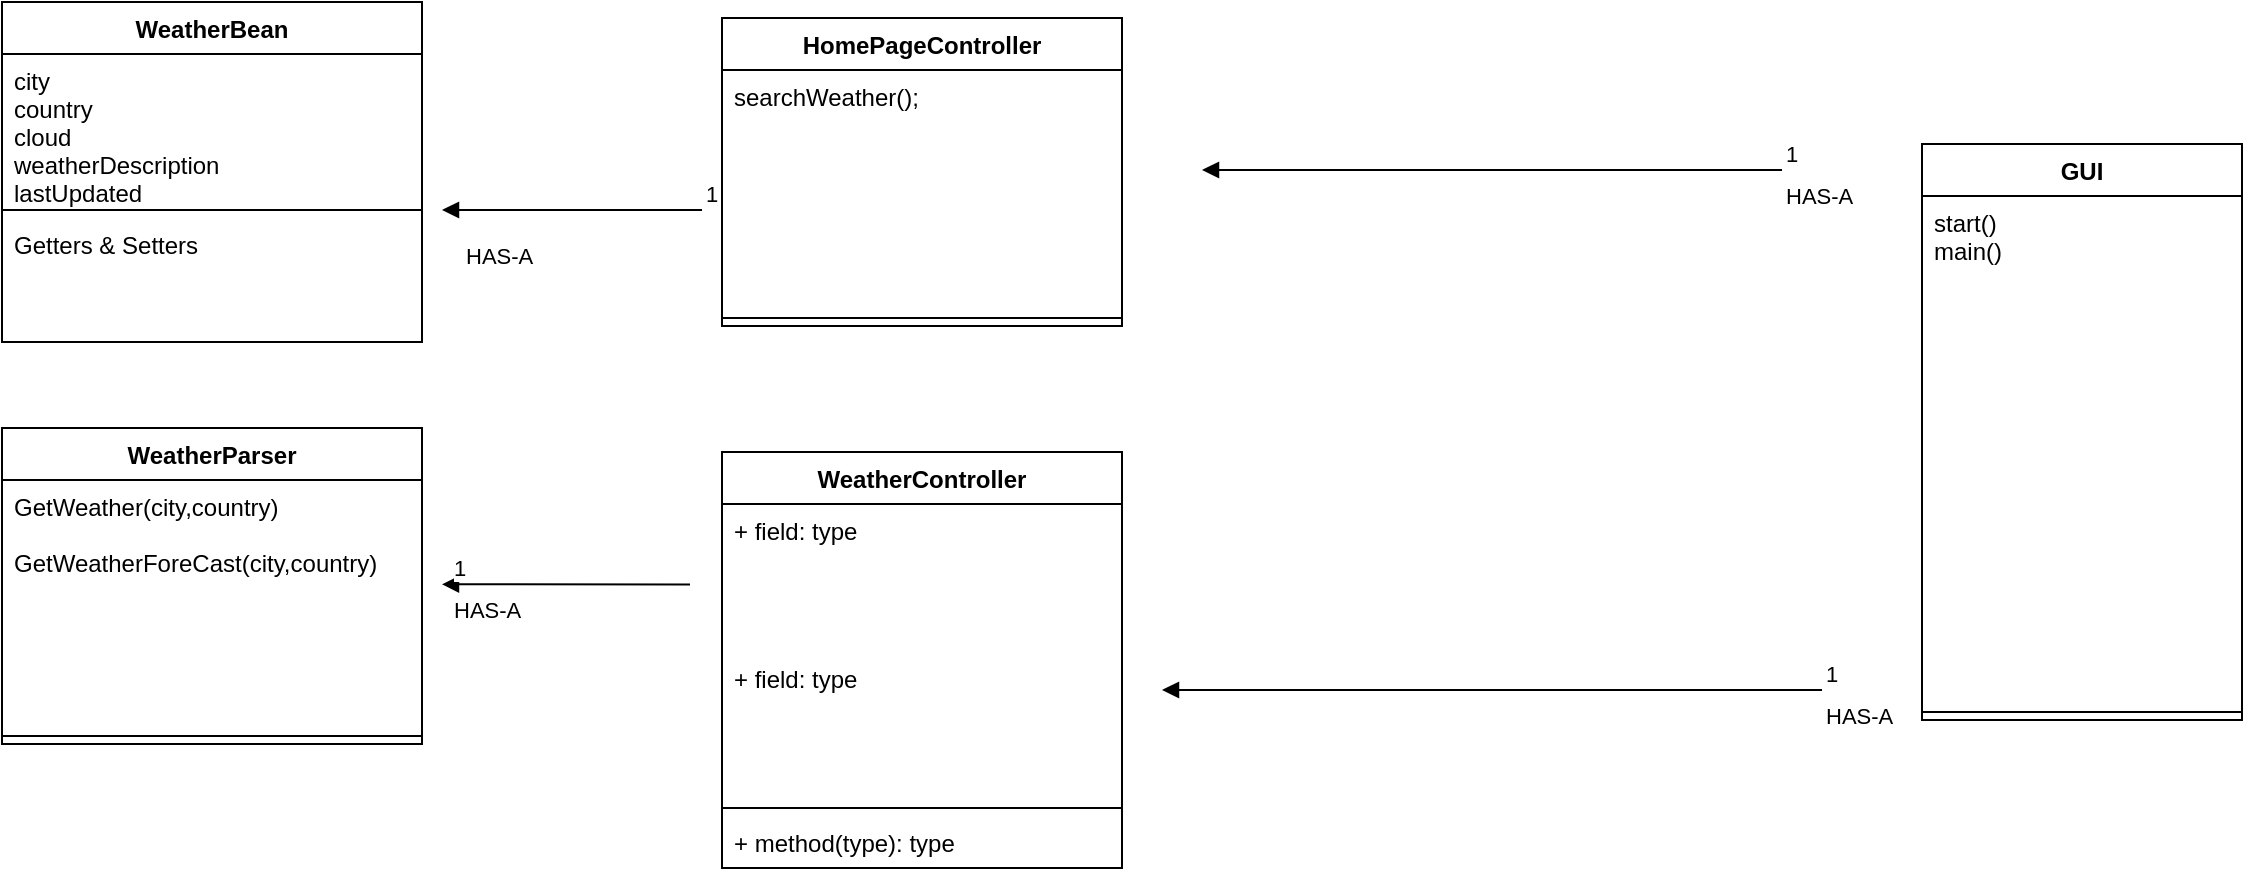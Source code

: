 <mxfile version="18.1.2" type="device"><diagram id="C5RBs43oDa-KdzZeNtuy" name="Page-1"><mxGraphModel dx="1730" dy="898" grid="1" gridSize="10" guides="1" tooltips="1" connect="1" arrows="1" fold="1" page="1" pageScale="1" pageWidth="827" pageHeight="1169" math="0" shadow="0"><root><mxCell id="WIyWlLk6GJQsqaUBKTNV-0"/><mxCell id="WIyWlLk6GJQsqaUBKTNV-1" parent="WIyWlLk6GJQsqaUBKTNV-0"/><mxCell id="gYVE31Jx7wYOtwvMOsd0-1" value="WeatherParser" style="swimlane;fontStyle=1;align=center;verticalAlign=top;childLayout=stackLayout;horizontal=1;startSize=26;horizontalStack=0;resizeParent=1;resizeParentMax=0;resizeLast=0;collapsible=1;marginBottom=0;" vertex="1" parent="WIyWlLk6GJQsqaUBKTNV-1"><mxGeometry y="439" width="210" height="158" as="geometry"/></mxCell><mxCell id="gYVE31Jx7wYOtwvMOsd0-37" value="GetWeather(city,country)&#10;&#10;GetWeatherForeCast(city,country)" style="text;strokeColor=none;fillColor=none;align=left;verticalAlign=top;spacingLeft=4;spacingRight=4;overflow=hidden;rotatable=0;points=[[0,0.5],[1,0.5]];portConstraint=eastwest;" vertex="1" parent="gYVE31Jx7wYOtwvMOsd0-1"><mxGeometry y="26" width="210" height="124" as="geometry"/></mxCell><mxCell id="gYVE31Jx7wYOtwvMOsd0-3" value="" style="line;strokeWidth=1;fillColor=none;align=left;verticalAlign=middle;spacingTop=-1;spacingLeft=3;spacingRight=3;rotatable=0;labelPosition=right;points=[];portConstraint=eastwest;" vertex="1" parent="gYVE31Jx7wYOtwvMOsd0-1"><mxGeometry y="150" width="210" height="8" as="geometry"/></mxCell><mxCell id="gYVE31Jx7wYOtwvMOsd0-9" value="GUI" style="swimlane;fontStyle=1;align=center;verticalAlign=top;childLayout=stackLayout;horizontal=1;startSize=26;horizontalStack=0;resizeParent=1;resizeParentMax=0;resizeLast=0;collapsible=1;marginBottom=0;" vertex="1" parent="WIyWlLk6GJQsqaUBKTNV-1"><mxGeometry x="960" y="297" width="160" height="288" as="geometry"/></mxCell><mxCell id="gYVE31Jx7wYOtwvMOsd0-10" value="start()&#10;main()" style="text;strokeColor=none;fillColor=none;align=left;verticalAlign=top;spacingLeft=4;spacingRight=4;overflow=hidden;rotatable=0;points=[[0,0.5],[1,0.5]];portConstraint=eastwest;" vertex="1" parent="gYVE31Jx7wYOtwvMOsd0-9"><mxGeometry y="26" width="160" height="254" as="geometry"/></mxCell><mxCell id="gYVE31Jx7wYOtwvMOsd0-11" value="" style="line;strokeWidth=1;fillColor=none;align=left;verticalAlign=middle;spacingTop=-1;spacingLeft=3;spacingRight=3;rotatable=0;labelPosition=right;points=[];portConstraint=eastwest;" vertex="1" parent="gYVE31Jx7wYOtwvMOsd0-9"><mxGeometry y="280" width="160" height="8" as="geometry"/></mxCell><mxCell id="gYVE31Jx7wYOtwvMOsd0-33" value="WeatherBean" style="swimlane;fontStyle=1;align=center;verticalAlign=top;childLayout=stackLayout;horizontal=1;startSize=26;horizontalStack=0;resizeParent=1;resizeParentMax=0;resizeLast=0;collapsible=1;marginBottom=0;" vertex="1" parent="WIyWlLk6GJQsqaUBKTNV-1"><mxGeometry y="226" width="210" height="170" as="geometry"/></mxCell><mxCell id="gYVE31Jx7wYOtwvMOsd0-34" value="city&#10;country&#10;cloud&#10;weatherDescription&#10;lastUpdated" style="text;strokeColor=none;fillColor=none;align=left;verticalAlign=top;spacingLeft=4;spacingRight=4;overflow=hidden;rotatable=0;points=[[0,0.5],[1,0.5]];portConstraint=eastwest;" vertex="1" parent="gYVE31Jx7wYOtwvMOsd0-33"><mxGeometry y="26" width="210" height="74" as="geometry"/></mxCell><mxCell id="gYVE31Jx7wYOtwvMOsd0-35" value="" style="line;strokeWidth=1;fillColor=none;align=left;verticalAlign=middle;spacingTop=-1;spacingLeft=3;spacingRight=3;rotatable=0;labelPosition=right;points=[];portConstraint=eastwest;" vertex="1" parent="gYVE31Jx7wYOtwvMOsd0-33"><mxGeometry y="100" width="210" height="8" as="geometry"/></mxCell><mxCell id="gYVE31Jx7wYOtwvMOsd0-36" value="Getters &amp; Setters" style="text;strokeColor=none;fillColor=none;align=left;verticalAlign=top;spacingLeft=4;spacingRight=4;overflow=hidden;rotatable=0;points=[[0,0.5],[1,0.5]];portConstraint=eastwest;" vertex="1" parent="gYVE31Jx7wYOtwvMOsd0-33"><mxGeometry y="108" width="210" height="62" as="geometry"/></mxCell><mxCell id="gYVE31Jx7wYOtwvMOsd0-38" value="HomePageController" style="swimlane;fontStyle=1;align=center;verticalAlign=top;childLayout=stackLayout;horizontal=1;startSize=26;horizontalStack=0;resizeParent=1;resizeParentMax=0;resizeLast=0;collapsible=1;marginBottom=0;" vertex="1" parent="WIyWlLk6GJQsqaUBKTNV-1"><mxGeometry x="360" y="234" width="200" height="154" as="geometry"/></mxCell><mxCell id="gYVE31Jx7wYOtwvMOsd0-39" value="searchWeather();" style="text;strokeColor=none;fillColor=none;align=left;verticalAlign=top;spacingLeft=4;spacingRight=4;overflow=hidden;rotatable=0;points=[[0,0.5],[1,0.5]];portConstraint=eastwest;" vertex="1" parent="gYVE31Jx7wYOtwvMOsd0-38"><mxGeometry y="26" width="200" height="120" as="geometry"/></mxCell><mxCell id="gYVE31Jx7wYOtwvMOsd0-40" value="" style="line;strokeWidth=1;fillColor=none;align=left;verticalAlign=middle;spacingTop=-1;spacingLeft=3;spacingRight=3;rotatable=0;labelPosition=right;points=[];portConstraint=eastwest;" vertex="1" parent="gYVE31Jx7wYOtwvMOsd0-38"><mxGeometry y="146" width="200" height="8" as="geometry"/></mxCell><mxCell id="gYVE31Jx7wYOtwvMOsd0-42" value="WeatherController" style="swimlane;fontStyle=1;align=center;verticalAlign=top;childLayout=stackLayout;horizontal=1;startSize=26;horizontalStack=0;resizeParent=1;resizeParentMax=0;resizeLast=0;collapsible=1;marginBottom=0;" vertex="1" parent="WIyWlLk6GJQsqaUBKTNV-1"><mxGeometry x="360" y="451" width="200" height="208" as="geometry"/></mxCell><mxCell id="gYVE31Jx7wYOtwvMOsd0-43" value="+ field: type" style="text;strokeColor=none;fillColor=none;align=left;verticalAlign=top;spacingLeft=4;spacingRight=4;overflow=hidden;rotatable=0;points=[[0,0.5],[1,0.5]];portConstraint=eastwest;" vertex="1" parent="gYVE31Jx7wYOtwvMOsd0-42"><mxGeometry y="26" width="200" height="74" as="geometry"/></mxCell><mxCell id="gYVE31Jx7wYOtwvMOsd0-58" value="+ field: type" style="text;strokeColor=none;fillColor=none;align=left;verticalAlign=top;spacingLeft=4;spacingRight=4;overflow=hidden;rotatable=0;points=[[0,0.5],[1,0.5]];portConstraint=eastwest;" vertex="1" parent="gYVE31Jx7wYOtwvMOsd0-42"><mxGeometry y="100" width="200" height="74" as="geometry"/></mxCell><mxCell id="gYVE31Jx7wYOtwvMOsd0-44" value="" style="line;strokeWidth=1;fillColor=none;align=left;verticalAlign=middle;spacingTop=-1;spacingLeft=3;spacingRight=3;rotatable=0;labelPosition=right;points=[];portConstraint=eastwest;" vertex="1" parent="gYVE31Jx7wYOtwvMOsd0-42"><mxGeometry y="174" width="200" height="8" as="geometry"/></mxCell><mxCell id="gYVE31Jx7wYOtwvMOsd0-45" value="+ method(type): type" style="text;strokeColor=none;fillColor=none;align=left;verticalAlign=top;spacingLeft=4;spacingRight=4;overflow=hidden;rotatable=0;points=[[0,0.5],[1,0.5]];portConstraint=eastwest;" vertex="1" parent="gYVE31Jx7wYOtwvMOsd0-42"><mxGeometry y="182" width="200" height="26" as="geometry"/></mxCell><mxCell id="gYVE31Jx7wYOtwvMOsd0-50" value="HAS-A&lt;br&gt;" style="endArrow=block;endFill=1;html=1;edgeStyle=orthogonalEdgeStyle;align=left;verticalAlign=top;rounded=0;" edge="1" parent="WIyWlLk6GJQsqaUBKTNV-1"><mxGeometry x="-1" relative="1" as="geometry"><mxPoint x="910" y="570" as="sourcePoint"/><mxPoint x="580" y="570" as="targetPoint"/><mxPoint as="offset"/></mxGeometry></mxCell><mxCell id="gYVE31Jx7wYOtwvMOsd0-51" value="1" style="edgeLabel;resizable=0;html=1;align=left;verticalAlign=bottom;" connectable="0" vertex="1" parent="gYVE31Jx7wYOtwvMOsd0-50"><mxGeometry x="-1" relative="1" as="geometry"/></mxCell><mxCell id="gYVE31Jx7wYOtwvMOsd0-52" value="HAS-A&lt;br&gt;" style="endArrow=block;endFill=1;html=1;edgeStyle=orthogonalEdgeStyle;align=left;verticalAlign=top;rounded=0;" edge="1" parent="WIyWlLk6GJQsqaUBKTNV-1"><mxGeometry x="-1" relative="1" as="geometry"><mxPoint x="224" y="517.17" as="sourcePoint"/><mxPoint x="220" y="517.17" as="targetPoint"/><Array as="points"><mxPoint x="344" y="517.17"/><mxPoint x="344" y="517.17"/></Array></mxGeometry></mxCell><mxCell id="gYVE31Jx7wYOtwvMOsd0-53" value="1" style="edgeLabel;resizable=0;html=1;align=left;verticalAlign=bottom;" connectable="0" vertex="1" parent="gYVE31Jx7wYOtwvMOsd0-52"><mxGeometry x="-1" relative="1" as="geometry"/></mxCell><mxCell id="gYVE31Jx7wYOtwvMOsd0-56" value="HAS-A&lt;br&gt;" style="endArrow=block;endFill=1;html=1;edgeStyle=orthogonalEdgeStyle;align=left;verticalAlign=top;rounded=0;" edge="1" parent="WIyWlLk6GJQsqaUBKTNV-1"><mxGeometry x="0.846" y="10" relative="1" as="geometry"><mxPoint x="350" y="330" as="sourcePoint"/><mxPoint x="220" y="330" as="targetPoint"/><mxPoint as="offset"/></mxGeometry></mxCell><mxCell id="gYVE31Jx7wYOtwvMOsd0-57" value="1" style="edgeLabel;resizable=0;html=1;align=left;verticalAlign=bottom;" connectable="0" vertex="1" parent="gYVE31Jx7wYOtwvMOsd0-56"><mxGeometry x="-1" relative="1" as="geometry"/></mxCell><mxCell id="gYVE31Jx7wYOtwvMOsd0-61" value="HAS-A" style="endArrow=block;endFill=1;html=1;edgeStyle=orthogonalEdgeStyle;align=left;verticalAlign=top;rounded=0;" edge="1" parent="WIyWlLk6GJQsqaUBKTNV-1"><mxGeometry x="-1" relative="1" as="geometry"><mxPoint x="890" y="310" as="sourcePoint"/><mxPoint x="600" y="310" as="targetPoint"/><Array as="points"><mxPoint x="790" y="310.17"/><mxPoint x="790" y="310.17"/></Array></mxGeometry></mxCell><mxCell id="gYVE31Jx7wYOtwvMOsd0-62" value="1" style="edgeLabel;resizable=0;html=1;align=left;verticalAlign=bottom;" connectable="0" vertex="1" parent="gYVE31Jx7wYOtwvMOsd0-61"><mxGeometry x="-1" relative="1" as="geometry"/></mxCell></root></mxGraphModel></diagram></mxfile>
